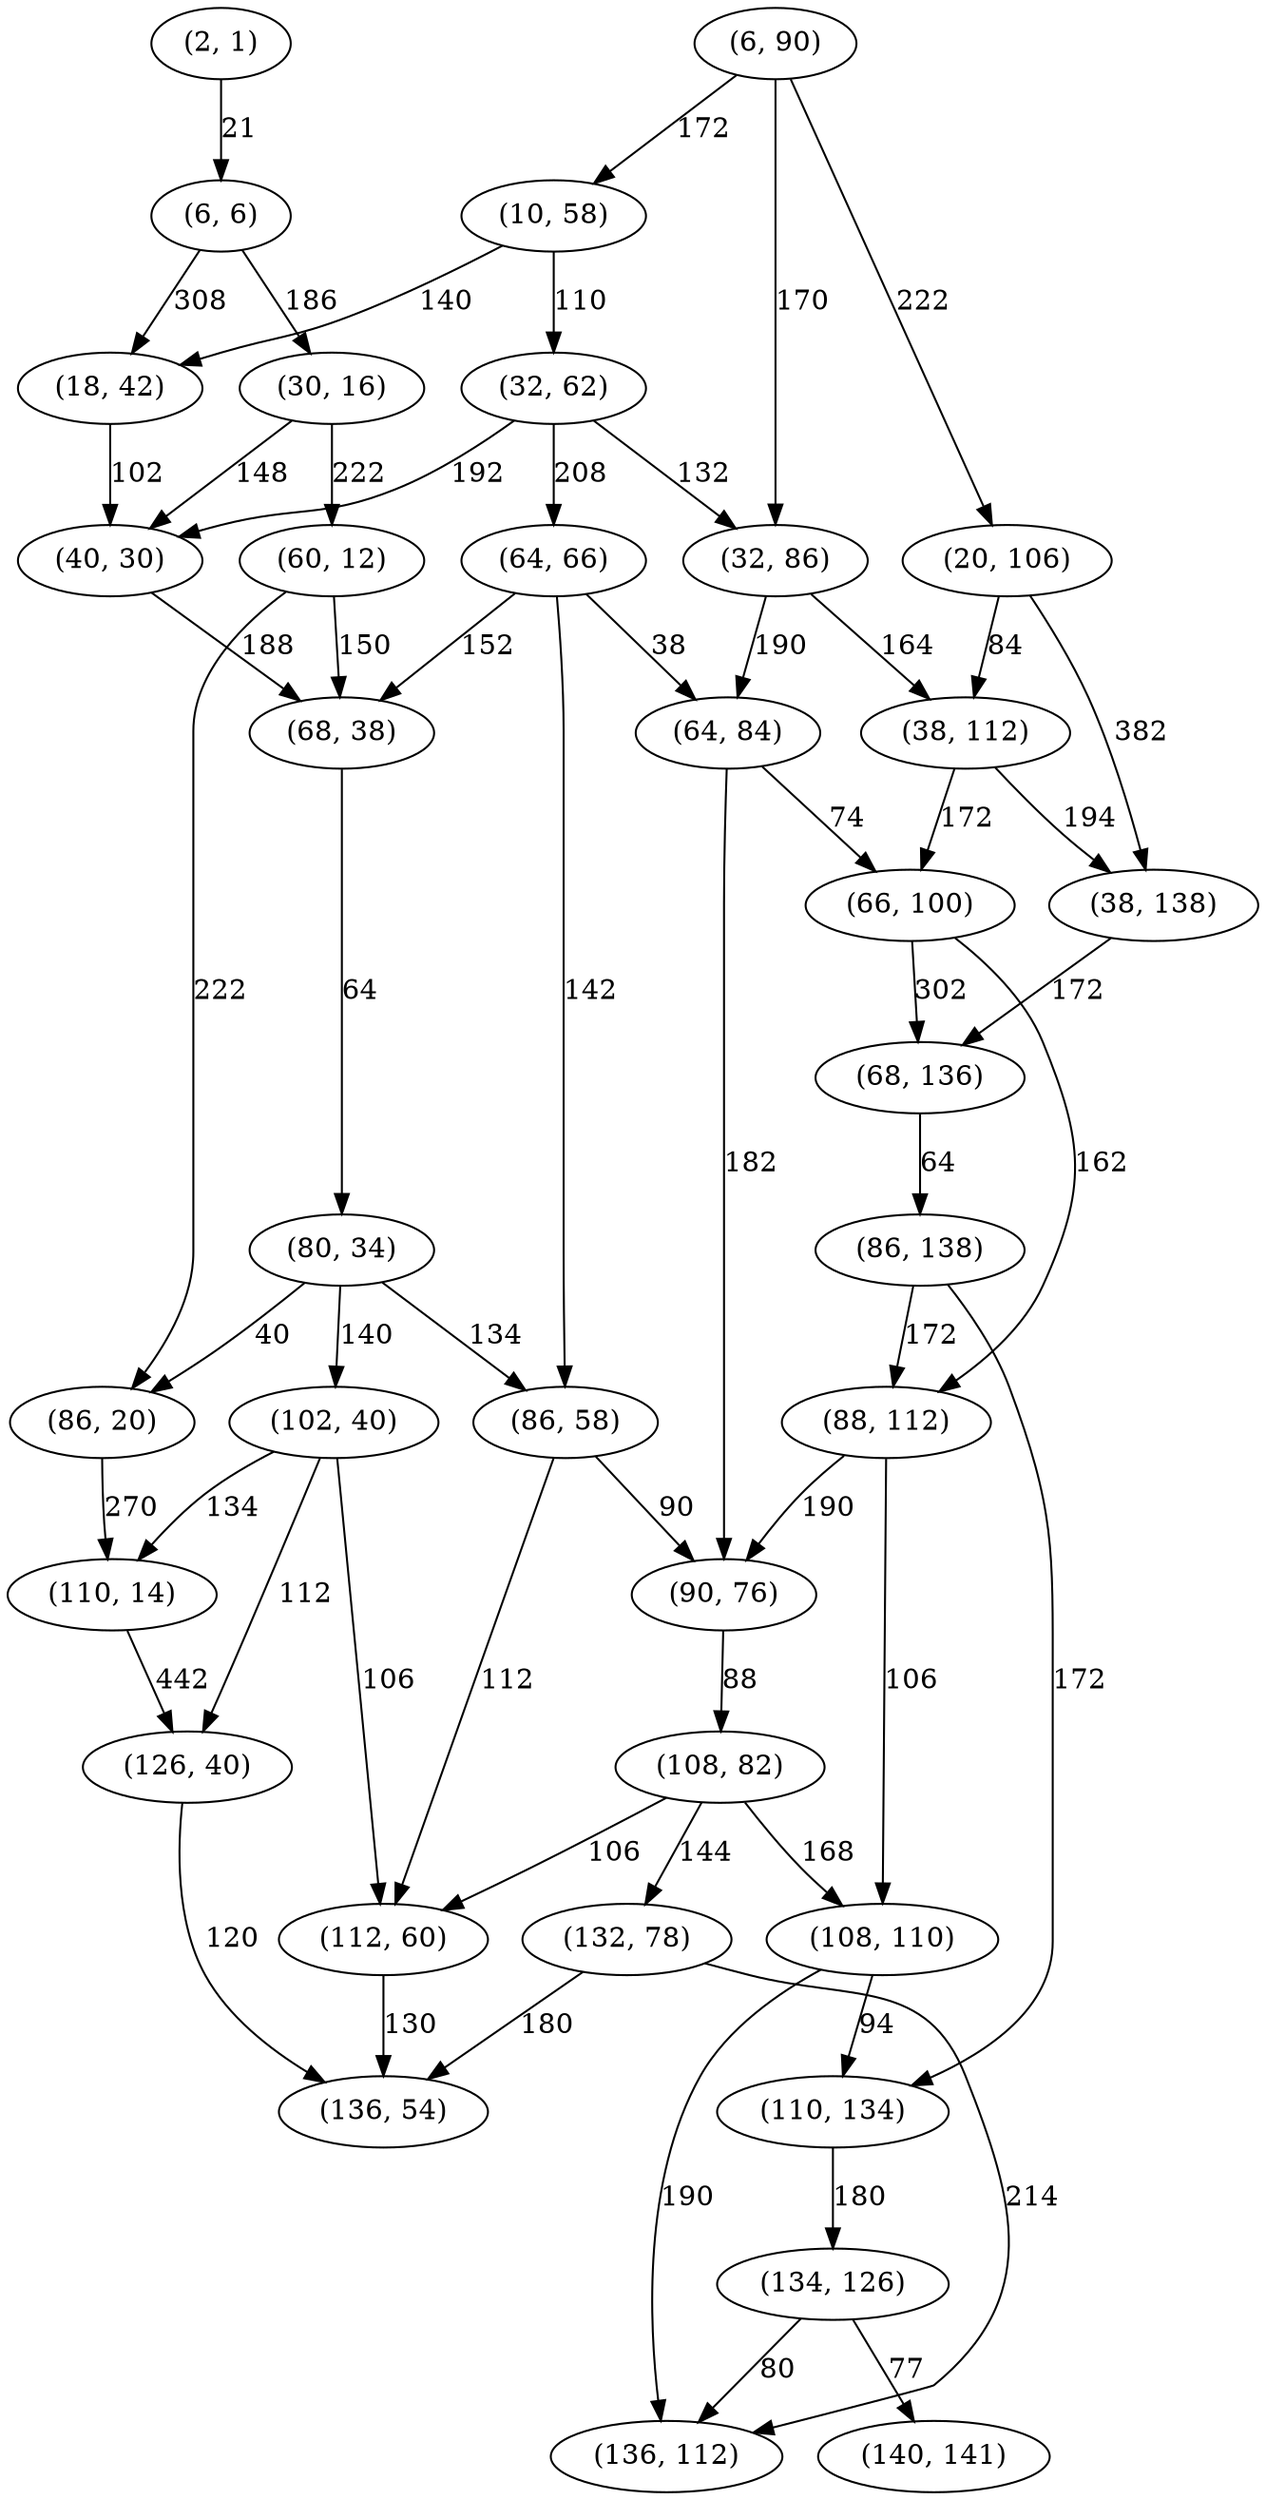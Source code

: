 digraph G {
	"(108, 110)" -> "(136, 112)" [label=190]
	"(126, 40)" -> "(136, 54)" [label=120]
	"(64, 66)" -> "(64, 84)" [label=38]
	"(20, 106)" -> "(38, 112)" [label=84]
	"(10, 58)" -> "(18, 42)" [label=140]
	"(110, 14)" -> "(126, 40)" [label=442]
	"(30, 16)" -> "(40, 30)" [label=148]
	"(102, 40)" -> "(110, 14)" [label=134]
	"(38, 138)" -> "(68, 136)" [label=172]
	"(60, 12)" -> "(68, 38)" [label=150]
	"(64, 84)" -> "(90, 76)" [label=182]
	"(66, 100)" -> "(68, 136)" [label=302]
	"(80, 34)" -> "(86, 58)" [label=134]
	"(10, 58)" -> "(32, 62)" [label=110]
	"(90, 76)" -> "(108, 82)" [label=88]
	"(6, 6)" -> "(18, 42)" [label=308]
	"(68, 38)" -> "(80, 34)" [label=64]
	"(60, 12)" -> "(86, 20)" [label=222]
	"(30, 16)" -> "(60, 12)" [label=222]
	"(66, 100)" -> "(88, 112)" [label=162]
	"(38, 112)" -> "(38, 138)" [label=194]
	"(102, 40)" -> "(112, 60)" [label=106]
	"(110, 134)" -> "(134, 126)" [label=180]
	"(134, 126)" -> "(136, 112)" [label=80]
	"(112, 60)" -> "(136, 54)" [label=130]
	"(32, 62)" -> "(64, 66)" [label=208]
	"(68, 136)" -> "(86, 138)" [label=64]
	"(102, 40)" -> "(126, 40)" [label=112]
	"(88, 112)" -> "(90, 76)" [label=190]
	"(64, 66)" -> "(86, 58)" [label=142]
	"(86, 58)" -> "(90, 76)" [label=90]
	"(134, 126)" -> "(140, 141)" [label=77]
	"(64, 84)" -> "(66, 100)" [label=74]
	"(6, 90)" -> "(10, 58)" [label=172]
	"(18, 42)" -> "(40, 30)" [label=102]
	"(6, 6)" -> "(30, 16)" [label=186]
	"(108, 82)" -> "(132, 78)" [label=144]
	"(32, 86)" -> "(64, 84)" [label=190]
	"(132, 78)" -> "(136, 54)" [label=180]
	"(20, 106)" -> "(38, 138)" [label=382]
	"(80, 34)" -> "(86, 20)" [label=40]
	"(80, 34)" -> "(102, 40)" [label=140]
	"(6, 90)" -> "(20, 106)" [label=222]
	"(108, 82)" -> "(108, 110)" [label=168]
	"(88, 112)" -> "(108, 110)" [label=106]
	"(32, 62)" -> "(32, 86)" [label=132]
	"(86, 138)" -> "(88, 112)" [label=172]
	"(40, 30)" -> "(68, 38)" [label=188]
	"(108, 82)" -> "(112, 60)" [label=106]
	"(64, 66)" -> "(68, 38)" [label=152]
	"(32, 86)" -> "(38, 112)" [label=164]
	"(132, 78)" -> "(136, 112)" [label=214]
	"(86, 20)" -> "(110, 14)" [label=270]
	"(86, 138)" -> "(110, 134)" [label=172]
	"(108, 110)" -> "(110, 134)" [label=94]
	"(86, 58)" -> "(112, 60)" [label=112]
	"(2, 1)" -> "(6, 6)" [label=21]
	"(6, 90)" -> "(32, 86)" [label=170]
	"(38, 112)" -> "(66, 100)" [label=172]
	"(32, 62)" -> "(40, 30)" [label=192]
}
